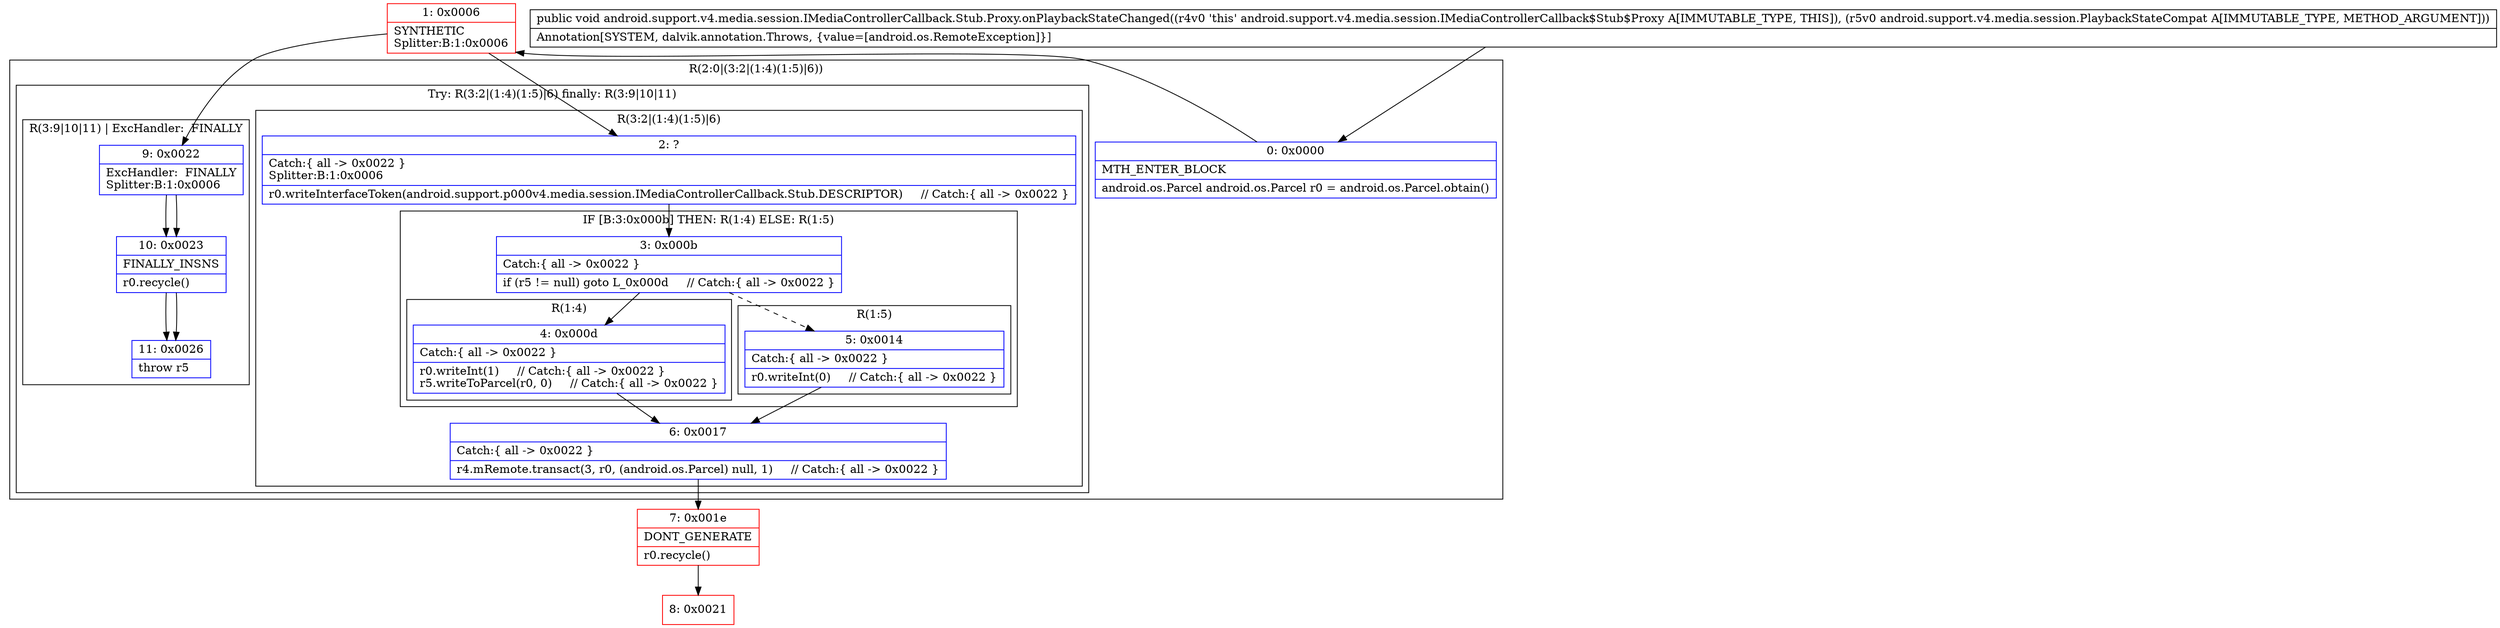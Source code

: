digraph "CFG forandroid.support.v4.media.session.IMediaControllerCallback.Stub.Proxy.onPlaybackStateChanged(Landroid\/support\/v4\/media\/session\/PlaybackStateCompat;)V" {
subgraph cluster_Region_783057363 {
label = "R(2:0|(3:2|(1:4)(1:5)|6))";
node [shape=record,color=blue];
Node_0 [shape=record,label="{0\:\ 0x0000|MTH_ENTER_BLOCK\l|android.os.Parcel android.os.Parcel r0 = android.os.Parcel.obtain()\l}"];
subgraph cluster_TryCatchRegion_1763678804 {
label = "Try: R(3:2|(1:4)(1:5)|6) finally: R(3:9|10|11)";
node [shape=record,color=blue];
subgraph cluster_Region_989243873 {
label = "R(3:2|(1:4)(1:5)|6)";
node [shape=record,color=blue];
Node_2 [shape=record,label="{2\:\ ?|Catch:\{ all \-\> 0x0022 \}\lSplitter:B:1:0x0006\l|r0.writeInterfaceToken(android.support.p000v4.media.session.IMediaControllerCallback.Stub.DESCRIPTOR)     \/\/ Catch:\{ all \-\> 0x0022 \}\l}"];
subgraph cluster_IfRegion_2119228197 {
label = "IF [B:3:0x000b] THEN: R(1:4) ELSE: R(1:5)";
node [shape=record,color=blue];
Node_3 [shape=record,label="{3\:\ 0x000b|Catch:\{ all \-\> 0x0022 \}\l|if (r5 != null) goto L_0x000d     \/\/ Catch:\{ all \-\> 0x0022 \}\l}"];
subgraph cluster_Region_27956470 {
label = "R(1:4)";
node [shape=record,color=blue];
Node_4 [shape=record,label="{4\:\ 0x000d|Catch:\{ all \-\> 0x0022 \}\l|r0.writeInt(1)     \/\/ Catch:\{ all \-\> 0x0022 \}\lr5.writeToParcel(r0, 0)     \/\/ Catch:\{ all \-\> 0x0022 \}\l}"];
}
subgraph cluster_Region_1895341221 {
label = "R(1:5)";
node [shape=record,color=blue];
Node_5 [shape=record,label="{5\:\ 0x0014|Catch:\{ all \-\> 0x0022 \}\l|r0.writeInt(0)     \/\/ Catch:\{ all \-\> 0x0022 \}\l}"];
}
}
Node_6 [shape=record,label="{6\:\ 0x0017|Catch:\{ all \-\> 0x0022 \}\l|r4.mRemote.transact(3, r0, (android.os.Parcel) null, 1)     \/\/ Catch:\{ all \-\> 0x0022 \}\l}"];
}
subgraph cluster_Region_974137712 {
label = "R(3:9|10|11) | ExcHandler:  FINALLY\l";
node [shape=record,color=blue];
Node_9 [shape=record,label="{9\:\ 0x0022|ExcHandler:  FINALLY\lSplitter:B:1:0x0006\l}"];
Node_10 [shape=record,label="{10\:\ 0x0023|FINALLY_INSNS\l|r0.recycle()\l}"];
Node_11 [shape=record,label="{11\:\ 0x0026|throw r5\l}"];
}
}
}
subgraph cluster_Region_974137712 {
label = "R(3:9|10|11) | ExcHandler:  FINALLY\l";
node [shape=record,color=blue];
Node_9 [shape=record,label="{9\:\ 0x0022|ExcHandler:  FINALLY\lSplitter:B:1:0x0006\l}"];
Node_10 [shape=record,label="{10\:\ 0x0023|FINALLY_INSNS\l|r0.recycle()\l}"];
Node_11 [shape=record,label="{11\:\ 0x0026|throw r5\l}"];
}
Node_1 [shape=record,color=red,label="{1\:\ 0x0006|SYNTHETIC\lSplitter:B:1:0x0006\l}"];
Node_7 [shape=record,color=red,label="{7\:\ 0x001e|DONT_GENERATE\l|r0.recycle()\l}"];
Node_8 [shape=record,color=red,label="{8\:\ 0x0021}"];
MethodNode[shape=record,label="{public void android.support.v4.media.session.IMediaControllerCallback.Stub.Proxy.onPlaybackStateChanged((r4v0 'this' android.support.v4.media.session.IMediaControllerCallback$Stub$Proxy A[IMMUTABLE_TYPE, THIS]), (r5v0 android.support.v4.media.session.PlaybackStateCompat A[IMMUTABLE_TYPE, METHOD_ARGUMENT]))  | Annotation[SYSTEM, dalvik.annotation.Throws, \{value=[android.os.RemoteException]\}]\l}"];
MethodNode -> Node_0;
Node_0 -> Node_1;
Node_2 -> Node_3;
Node_3 -> Node_4;
Node_3 -> Node_5[style=dashed];
Node_4 -> Node_6;
Node_5 -> Node_6;
Node_6 -> Node_7;
Node_9 -> Node_10;
Node_10 -> Node_11;
Node_9 -> Node_10;
Node_10 -> Node_11;
Node_1 -> Node_2;
Node_1 -> Node_9;
Node_7 -> Node_8;
}

